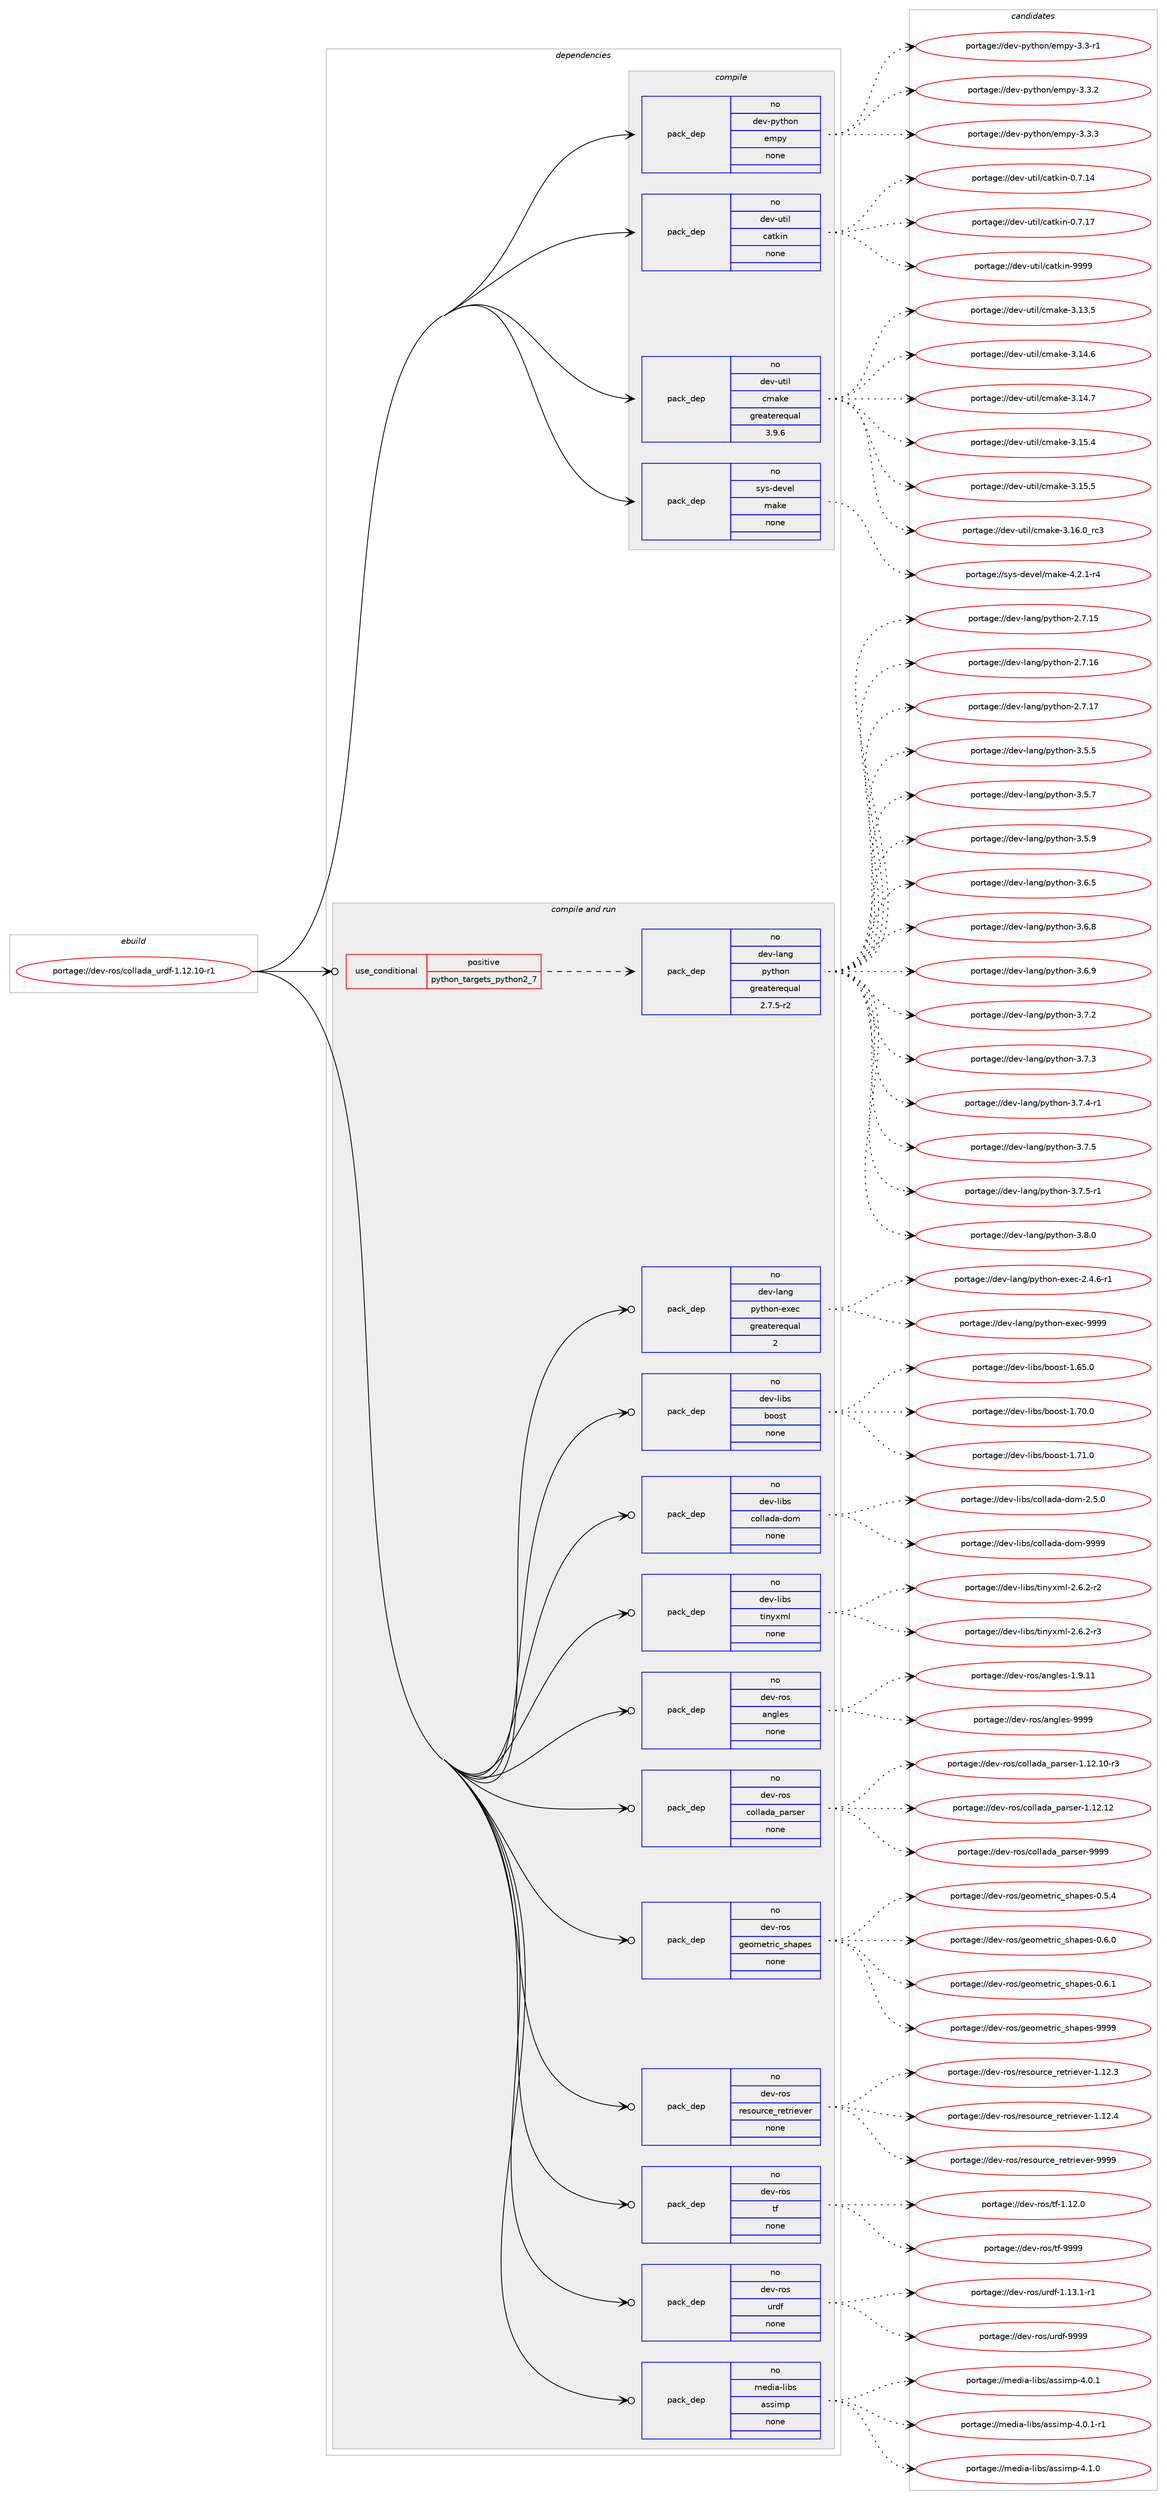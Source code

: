 digraph prolog {

# *************
# Graph options
# *************

newrank=true;
concentrate=true;
compound=true;
graph [rankdir=LR,fontname=Helvetica,fontsize=10,ranksep=1.5];#, ranksep=2.5, nodesep=0.2];
edge  [arrowhead=vee];
node  [fontname=Helvetica,fontsize=10];

# **********
# The ebuild
# **********

subgraph cluster_leftcol {
color=gray;
rank=same;
label=<<i>ebuild</i>>;
id [label="portage://dev-ros/collada_urdf-1.12.10-r1", color=red, width=4, href="../dev-ros/collada_urdf-1.12.10-r1.svg"];
}

# ****************
# The dependencies
# ****************

subgraph cluster_midcol {
color=gray;
label=<<i>dependencies</i>>;
subgraph cluster_compile {
fillcolor="#eeeeee";
style=filled;
label=<<i>compile</i>>;
subgraph pack139117 {
dependency184726 [label=<<TABLE BORDER="0" CELLBORDER="1" CELLSPACING="0" CELLPADDING="4" WIDTH="220"><TR><TD ROWSPAN="6" CELLPADDING="30">pack_dep</TD></TR><TR><TD WIDTH="110">no</TD></TR><TR><TD>dev-python</TD></TR><TR><TD>empy</TD></TR><TR><TD>none</TD></TR><TR><TD></TD></TR></TABLE>>, shape=none, color=blue];
}
id:e -> dependency184726:w [weight=20,style="solid",arrowhead="vee"];
subgraph pack139118 {
dependency184727 [label=<<TABLE BORDER="0" CELLBORDER="1" CELLSPACING="0" CELLPADDING="4" WIDTH="220"><TR><TD ROWSPAN="6" CELLPADDING="30">pack_dep</TD></TR><TR><TD WIDTH="110">no</TD></TR><TR><TD>dev-util</TD></TR><TR><TD>catkin</TD></TR><TR><TD>none</TD></TR><TR><TD></TD></TR></TABLE>>, shape=none, color=blue];
}
id:e -> dependency184727:w [weight=20,style="solid",arrowhead="vee"];
subgraph pack139119 {
dependency184728 [label=<<TABLE BORDER="0" CELLBORDER="1" CELLSPACING="0" CELLPADDING="4" WIDTH="220"><TR><TD ROWSPAN="6" CELLPADDING="30">pack_dep</TD></TR><TR><TD WIDTH="110">no</TD></TR><TR><TD>dev-util</TD></TR><TR><TD>cmake</TD></TR><TR><TD>greaterequal</TD></TR><TR><TD>3.9.6</TD></TR></TABLE>>, shape=none, color=blue];
}
id:e -> dependency184728:w [weight=20,style="solid",arrowhead="vee"];
subgraph pack139120 {
dependency184729 [label=<<TABLE BORDER="0" CELLBORDER="1" CELLSPACING="0" CELLPADDING="4" WIDTH="220"><TR><TD ROWSPAN="6" CELLPADDING="30">pack_dep</TD></TR><TR><TD WIDTH="110">no</TD></TR><TR><TD>sys-devel</TD></TR><TR><TD>make</TD></TR><TR><TD>none</TD></TR><TR><TD></TD></TR></TABLE>>, shape=none, color=blue];
}
id:e -> dependency184729:w [weight=20,style="solid",arrowhead="vee"];
}
subgraph cluster_compileandrun {
fillcolor="#eeeeee";
style=filled;
label=<<i>compile and run</i>>;
subgraph cond42181 {
dependency184730 [label=<<TABLE BORDER="0" CELLBORDER="1" CELLSPACING="0" CELLPADDING="4"><TR><TD ROWSPAN="3" CELLPADDING="10">use_conditional</TD></TR><TR><TD>positive</TD></TR><TR><TD>python_targets_python2_7</TD></TR></TABLE>>, shape=none, color=red];
subgraph pack139121 {
dependency184731 [label=<<TABLE BORDER="0" CELLBORDER="1" CELLSPACING="0" CELLPADDING="4" WIDTH="220"><TR><TD ROWSPAN="6" CELLPADDING="30">pack_dep</TD></TR><TR><TD WIDTH="110">no</TD></TR><TR><TD>dev-lang</TD></TR><TR><TD>python</TD></TR><TR><TD>greaterequal</TD></TR><TR><TD>2.7.5-r2</TD></TR></TABLE>>, shape=none, color=blue];
}
dependency184730:e -> dependency184731:w [weight=20,style="dashed",arrowhead="vee"];
}
id:e -> dependency184730:w [weight=20,style="solid",arrowhead="odotvee"];
subgraph pack139122 {
dependency184732 [label=<<TABLE BORDER="0" CELLBORDER="1" CELLSPACING="0" CELLPADDING="4" WIDTH="220"><TR><TD ROWSPAN="6" CELLPADDING="30">pack_dep</TD></TR><TR><TD WIDTH="110">no</TD></TR><TR><TD>dev-lang</TD></TR><TR><TD>python-exec</TD></TR><TR><TD>greaterequal</TD></TR><TR><TD>2</TD></TR></TABLE>>, shape=none, color=blue];
}
id:e -> dependency184732:w [weight=20,style="solid",arrowhead="odotvee"];
subgraph pack139123 {
dependency184733 [label=<<TABLE BORDER="0" CELLBORDER="1" CELLSPACING="0" CELLPADDING="4" WIDTH="220"><TR><TD ROWSPAN="6" CELLPADDING="30">pack_dep</TD></TR><TR><TD WIDTH="110">no</TD></TR><TR><TD>dev-libs</TD></TR><TR><TD>boost</TD></TR><TR><TD>none</TD></TR><TR><TD></TD></TR></TABLE>>, shape=none, color=blue];
}
id:e -> dependency184733:w [weight=20,style="solid",arrowhead="odotvee"];
subgraph pack139124 {
dependency184734 [label=<<TABLE BORDER="0" CELLBORDER="1" CELLSPACING="0" CELLPADDING="4" WIDTH="220"><TR><TD ROWSPAN="6" CELLPADDING="30">pack_dep</TD></TR><TR><TD WIDTH="110">no</TD></TR><TR><TD>dev-libs</TD></TR><TR><TD>collada-dom</TD></TR><TR><TD>none</TD></TR><TR><TD></TD></TR></TABLE>>, shape=none, color=blue];
}
id:e -> dependency184734:w [weight=20,style="solid",arrowhead="odotvee"];
subgraph pack139125 {
dependency184735 [label=<<TABLE BORDER="0" CELLBORDER="1" CELLSPACING="0" CELLPADDING="4" WIDTH="220"><TR><TD ROWSPAN="6" CELLPADDING="30">pack_dep</TD></TR><TR><TD WIDTH="110">no</TD></TR><TR><TD>dev-libs</TD></TR><TR><TD>tinyxml</TD></TR><TR><TD>none</TD></TR><TR><TD></TD></TR></TABLE>>, shape=none, color=blue];
}
id:e -> dependency184735:w [weight=20,style="solid",arrowhead="odotvee"];
subgraph pack139126 {
dependency184736 [label=<<TABLE BORDER="0" CELLBORDER="1" CELLSPACING="0" CELLPADDING="4" WIDTH="220"><TR><TD ROWSPAN="6" CELLPADDING="30">pack_dep</TD></TR><TR><TD WIDTH="110">no</TD></TR><TR><TD>dev-ros</TD></TR><TR><TD>angles</TD></TR><TR><TD>none</TD></TR><TR><TD></TD></TR></TABLE>>, shape=none, color=blue];
}
id:e -> dependency184736:w [weight=20,style="solid",arrowhead="odotvee"];
subgraph pack139127 {
dependency184737 [label=<<TABLE BORDER="0" CELLBORDER="1" CELLSPACING="0" CELLPADDING="4" WIDTH="220"><TR><TD ROWSPAN="6" CELLPADDING="30">pack_dep</TD></TR><TR><TD WIDTH="110">no</TD></TR><TR><TD>dev-ros</TD></TR><TR><TD>collada_parser</TD></TR><TR><TD>none</TD></TR><TR><TD></TD></TR></TABLE>>, shape=none, color=blue];
}
id:e -> dependency184737:w [weight=20,style="solid",arrowhead="odotvee"];
subgraph pack139128 {
dependency184738 [label=<<TABLE BORDER="0" CELLBORDER="1" CELLSPACING="0" CELLPADDING="4" WIDTH="220"><TR><TD ROWSPAN="6" CELLPADDING="30">pack_dep</TD></TR><TR><TD WIDTH="110">no</TD></TR><TR><TD>dev-ros</TD></TR><TR><TD>geometric_shapes</TD></TR><TR><TD>none</TD></TR><TR><TD></TD></TR></TABLE>>, shape=none, color=blue];
}
id:e -> dependency184738:w [weight=20,style="solid",arrowhead="odotvee"];
subgraph pack139129 {
dependency184739 [label=<<TABLE BORDER="0" CELLBORDER="1" CELLSPACING="0" CELLPADDING="4" WIDTH="220"><TR><TD ROWSPAN="6" CELLPADDING="30">pack_dep</TD></TR><TR><TD WIDTH="110">no</TD></TR><TR><TD>dev-ros</TD></TR><TR><TD>resource_retriever</TD></TR><TR><TD>none</TD></TR><TR><TD></TD></TR></TABLE>>, shape=none, color=blue];
}
id:e -> dependency184739:w [weight=20,style="solid",arrowhead="odotvee"];
subgraph pack139130 {
dependency184740 [label=<<TABLE BORDER="0" CELLBORDER="1" CELLSPACING="0" CELLPADDING="4" WIDTH="220"><TR><TD ROWSPAN="6" CELLPADDING="30">pack_dep</TD></TR><TR><TD WIDTH="110">no</TD></TR><TR><TD>dev-ros</TD></TR><TR><TD>tf</TD></TR><TR><TD>none</TD></TR><TR><TD></TD></TR></TABLE>>, shape=none, color=blue];
}
id:e -> dependency184740:w [weight=20,style="solid",arrowhead="odotvee"];
subgraph pack139131 {
dependency184741 [label=<<TABLE BORDER="0" CELLBORDER="1" CELLSPACING="0" CELLPADDING="4" WIDTH="220"><TR><TD ROWSPAN="6" CELLPADDING="30">pack_dep</TD></TR><TR><TD WIDTH="110">no</TD></TR><TR><TD>dev-ros</TD></TR><TR><TD>urdf</TD></TR><TR><TD>none</TD></TR><TR><TD></TD></TR></TABLE>>, shape=none, color=blue];
}
id:e -> dependency184741:w [weight=20,style="solid",arrowhead="odotvee"];
subgraph pack139132 {
dependency184742 [label=<<TABLE BORDER="0" CELLBORDER="1" CELLSPACING="0" CELLPADDING="4" WIDTH="220"><TR><TD ROWSPAN="6" CELLPADDING="30">pack_dep</TD></TR><TR><TD WIDTH="110">no</TD></TR><TR><TD>media-libs</TD></TR><TR><TD>assimp</TD></TR><TR><TD>none</TD></TR><TR><TD></TD></TR></TABLE>>, shape=none, color=blue];
}
id:e -> dependency184742:w [weight=20,style="solid",arrowhead="odotvee"];
}
subgraph cluster_run {
fillcolor="#eeeeee";
style=filled;
label=<<i>run</i>>;
}
}

# **************
# The candidates
# **************

subgraph cluster_choices {
rank=same;
color=gray;
label=<<i>candidates</i>>;

subgraph choice139117 {
color=black;
nodesep=1;
choiceportage1001011184511212111610411111047101109112121455146514511449 [label="portage://dev-python/empy-3.3-r1", color=red, width=4,href="../dev-python/empy-3.3-r1.svg"];
choiceportage1001011184511212111610411111047101109112121455146514650 [label="portage://dev-python/empy-3.3.2", color=red, width=4,href="../dev-python/empy-3.3.2.svg"];
choiceportage1001011184511212111610411111047101109112121455146514651 [label="portage://dev-python/empy-3.3.3", color=red, width=4,href="../dev-python/empy-3.3.3.svg"];
dependency184726:e -> choiceportage1001011184511212111610411111047101109112121455146514511449:w [style=dotted,weight="100"];
dependency184726:e -> choiceportage1001011184511212111610411111047101109112121455146514650:w [style=dotted,weight="100"];
dependency184726:e -> choiceportage1001011184511212111610411111047101109112121455146514651:w [style=dotted,weight="100"];
}
subgraph choice139118 {
color=black;
nodesep=1;
choiceportage1001011184511711610510847999711610710511045484655464952 [label="portage://dev-util/catkin-0.7.14", color=red, width=4,href="../dev-util/catkin-0.7.14.svg"];
choiceportage1001011184511711610510847999711610710511045484655464955 [label="portage://dev-util/catkin-0.7.17", color=red, width=4,href="../dev-util/catkin-0.7.17.svg"];
choiceportage100101118451171161051084799971161071051104557575757 [label="portage://dev-util/catkin-9999", color=red, width=4,href="../dev-util/catkin-9999.svg"];
dependency184727:e -> choiceportage1001011184511711610510847999711610710511045484655464952:w [style=dotted,weight="100"];
dependency184727:e -> choiceportage1001011184511711610510847999711610710511045484655464955:w [style=dotted,weight="100"];
dependency184727:e -> choiceportage100101118451171161051084799971161071051104557575757:w [style=dotted,weight="100"];
}
subgraph choice139119 {
color=black;
nodesep=1;
choiceportage1001011184511711610510847991099710710145514649514653 [label="portage://dev-util/cmake-3.13.5", color=red, width=4,href="../dev-util/cmake-3.13.5.svg"];
choiceportage1001011184511711610510847991099710710145514649524654 [label="portage://dev-util/cmake-3.14.6", color=red, width=4,href="../dev-util/cmake-3.14.6.svg"];
choiceportage1001011184511711610510847991099710710145514649524655 [label="portage://dev-util/cmake-3.14.7", color=red, width=4,href="../dev-util/cmake-3.14.7.svg"];
choiceportage1001011184511711610510847991099710710145514649534652 [label="portage://dev-util/cmake-3.15.4", color=red, width=4,href="../dev-util/cmake-3.15.4.svg"];
choiceportage1001011184511711610510847991099710710145514649534653 [label="portage://dev-util/cmake-3.15.5", color=red, width=4,href="../dev-util/cmake-3.15.5.svg"];
choiceportage1001011184511711610510847991099710710145514649544648951149951 [label="portage://dev-util/cmake-3.16.0_rc3", color=red, width=4,href="../dev-util/cmake-3.16.0_rc3.svg"];
dependency184728:e -> choiceportage1001011184511711610510847991099710710145514649514653:w [style=dotted,weight="100"];
dependency184728:e -> choiceportage1001011184511711610510847991099710710145514649524654:w [style=dotted,weight="100"];
dependency184728:e -> choiceportage1001011184511711610510847991099710710145514649524655:w [style=dotted,weight="100"];
dependency184728:e -> choiceportage1001011184511711610510847991099710710145514649534652:w [style=dotted,weight="100"];
dependency184728:e -> choiceportage1001011184511711610510847991099710710145514649534653:w [style=dotted,weight="100"];
dependency184728:e -> choiceportage1001011184511711610510847991099710710145514649544648951149951:w [style=dotted,weight="100"];
}
subgraph choice139120 {
color=black;
nodesep=1;
choiceportage1151211154510010111810110847109971071014552465046494511452 [label="portage://sys-devel/make-4.2.1-r4", color=red, width=4,href="../sys-devel/make-4.2.1-r4.svg"];
dependency184729:e -> choiceportage1151211154510010111810110847109971071014552465046494511452:w [style=dotted,weight="100"];
}
subgraph choice139121 {
color=black;
nodesep=1;
choiceportage10010111845108971101034711212111610411111045504655464953 [label="portage://dev-lang/python-2.7.15", color=red, width=4,href="../dev-lang/python-2.7.15.svg"];
choiceportage10010111845108971101034711212111610411111045504655464954 [label="portage://dev-lang/python-2.7.16", color=red, width=4,href="../dev-lang/python-2.7.16.svg"];
choiceportage10010111845108971101034711212111610411111045504655464955 [label="portage://dev-lang/python-2.7.17", color=red, width=4,href="../dev-lang/python-2.7.17.svg"];
choiceportage100101118451089711010347112121116104111110455146534653 [label="portage://dev-lang/python-3.5.5", color=red, width=4,href="../dev-lang/python-3.5.5.svg"];
choiceportage100101118451089711010347112121116104111110455146534655 [label="portage://dev-lang/python-3.5.7", color=red, width=4,href="../dev-lang/python-3.5.7.svg"];
choiceportage100101118451089711010347112121116104111110455146534657 [label="portage://dev-lang/python-3.5.9", color=red, width=4,href="../dev-lang/python-3.5.9.svg"];
choiceportage100101118451089711010347112121116104111110455146544653 [label="portage://dev-lang/python-3.6.5", color=red, width=4,href="../dev-lang/python-3.6.5.svg"];
choiceportage100101118451089711010347112121116104111110455146544656 [label="portage://dev-lang/python-3.6.8", color=red, width=4,href="../dev-lang/python-3.6.8.svg"];
choiceportage100101118451089711010347112121116104111110455146544657 [label="portage://dev-lang/python-3.6.9", color=red, width=4,href="../dev-lang/python-3.6.9.svg"];
choiceportage100101118451089711010347112121116104111110455146554650 [label="portage://dev-lang/python-3.7.2", color=red, width=4,href="../dev-lang/python-3.7.2.svg"];
choiceportage100101118451089711010347112121116104111110455146554651 [label="portage://dev-lang/python-3.7.3", color=red, width=4,href="../dev-lang/python-3.7.3.svg"];
choiceportage1001011184510897110103471121211161041111104551465546524511449 [label="portage://dev-lang/python-3.7.4-r1", color=red, width=4,href="../dev-lang/python-3.7.4-r1.svg"];
choiceportage100101118451089711010347112121116104111110455146554653 [label="portage://dev-lang/python-3.7.5", color=red, width=4,href="../dev-lang/python-3.7.5.svg"];
choiceportage1001011184510897110103471121211161041111104551465546534511449 [label="portage://dev-lang/python-3.7.5-r1", color=red, width=4,href="../dev-lang/python-3.7.5-r1.svg"];
choiceportage100101118451089711010347112121116104111110455146564648 [label="portage://dev-lang/python-3.8.0", color=red, width=4,href="../dev-lang/python-3.8.0.svg"];
dependency184731:e -> choiceportage10010111845108971101034711212111610411111045504655464953:w [style=dotted,weight="100"];
dependency184731:e -> choiceportage10010111845108971101034711212111610411111045504655464954:w [style=dotted,weight="100"];
dependency184731:e -> choiceportage10010111845108971101034711212111610411111045504655464955:w [style=dotted,weight="100"];
dependency184731:e -> choiceportage100101118451089711010347112121116104111110455146534653:w [style=dotted,weight="100"];
dependency184731:e -> choiceportage100101118451089711010347112121116104111110455146534655:w [style=dotted,weight="100"];
dependency184731:e -> choiceportage100101118451089711010347112121116104111110455146534657:w [style=dotted,weight="100"];
dependency184731:e -> choiceportage100101118451089711010347112121116104111110455146544653:w [style=dotted,weight="100"];
dependency184731:e -> choiceportage100101118451089711010347112121116104111110455146544656:w [style=dotted,weight="100"];
dependency184731:e -> choiceportage100101118451089711010347112121116104111110455146544657:w [style=dotted,weight="100"];
dependency184731:e -> choiceportage100101118451089711010347112121116104111110455146554650:w [style=dotted,weight="100"];
dependency184731:e -> choiceportage100101118451089711010347112121116104111110455146554651:w [style=dotted,weight="100"];
dependency184731:e -> choiceportage1001011184510897110103471121211161041111104551465546524511449:w [style=dotted,weight="100"];
dependency184731:e -> choiceportage100101118451089711010347112121116104111110455146554653:w [style=dotted,weight="100"];
dependency184731:e -> choiceportage1001011184510897110103471121211161041111104551465546534511449:w [style=dotted,weight="100"];
dependency184731:e -> choiceportage100101118451089711010347112121116104111110455146564648:w [style=dotted,weight="100"];
}
subgraph choice139122 {
color=black;
nodesep=1;
choiceportage10010111845108971101034711212111610411111045101120101994550465246544511449 [label="portage://dev-lang/python-exec-2.4.6-r1", color=red, width=4,href="../dev-lang/python-exec-2.4.6-r1.svg"];
choiceportage10010111845108971101034711212111610411111045101120101994557575757 [label="portage://dev-lang/python-exec-9999", color=red, width=4,href="../dev-lang/python-exec-9999.svg"];
dependency184732:e -> choiceportage10010111845108971101034711212111610411111045101120101994550465246544511449:w [style=dotted,weight="100"];
dependency184732:e -> choiceportage10010111845108971101034711212111610411111045101120101994557575757:w [style=dotted,weight="100"];
}
subgraph choice139123 {
color=black;
nodesep=1;
choiceportage1001011184510810598115479811111111511645494654534648 [label="portage://dev-libs/boost-1.65.0", color=red, width=4,href="../dev-libs/boost-1.65.0.svg"];
choiceportage1001011184510810598115479811111111511645494655484648 [label="portage://dev-libs/boost-1.70.0", color=red, width=4,href="../dev-libs/boost-1.70.0.svg"];
choiceportage1001011184510810598115479811111111511645494655494648 [label="portage://dev-libs/boost-1.71.0", color=red, width=4,href="../dev-libs/boost-1.71.0.svg"];
dependency184733:e -> choiceportage1001011184510810598115479811111111511645494654534648:w [style=dotted,weight="100"];
dependency184733:e -> choiceportage1001011184510810598115479811111111511645494655484648:w [style=dotted,weight="100"];
dependency184733:e -> choiceportage1001011184510810598115479811111111511645494655494648:w [style=dotted,weight="100"];
}
subgraph choice139124 {
color=black;
nodesep=1;
choiceportage10010111845108105981154799111108108971009745100111109455046534648 [label="portage://dev-libs/collada-dom-2.5.0", color=red, width=4,href="../dev-libs/collada-dom-2.5.0.svg"];
choiceportage100101118451081059811547991111081089710097451001111094557575757 [label="portage://dev-libs/collada-dom-9999", color=red, width=4,href="../dev-libs/collada-dom-9999.svg"];
dependency184734:e -> choiceportage10010111845108105981154799111108108971009745100111109455046534648:w [style=dotted,weight="100"];
dependency184734:e -> choiceportage100101118451081059811547991111081089710097451001111094557575757:w [style=dotted,weight="100"];
}
subgraph choice139125 {
color=black;
nodesep=1;
choiceportage1001011184510810598115471161051101211201091084550465446504511450 [label="portage://dev-libs/tinyxml-2.6.2-r2", color=red, width=4,href="../dev-libs/tinyxml-2.6.2-r2.svg"];
choiceportage1001011184510810598115471161051101211201091084550465446504511451 [label="portage://dev-libs/tinyxml-2.6.2-r3", color=red, width=4,href="../dev-libs/tinyxml-2.6.2-r3.svg"];
dependency184735:e -> choiceportage1001011184510810598115471161051101211201091084550465446504511450:w [style=dotted,weight="100"];
dependency184735:e -> choiceportage1001011184510810598115471161051101211201091084550465446504511451:w [style=dotted,weight="100"];
}
subgraph choice139126 {
color=black;
nodesep=1;
choiceportage10010111845114111115479711010310810111545494657464949 [label="portage://dev-ros/angles-1.9.11", color=red, width=4,href="../dev-ros/angles-1.9.11.svg"];
choiceportage1001011184511411111547971101031081011154557575757 [label="portage://dev-ros/angles-9999", color=red, width=4,href="../dev-ros/angles-9999.svg"];
dependency184736:e -> choiceportage10010111845114111115479711010310810111545494657464949:w [style=dotted,weight="100"];
dependency184736:e -> choiceportage1001011184511411111547971101031081011154557575757:w [style=dotted,weight="100"];
}
subgraph choice139127 {
color=black;
nodesep=1;
choiceportage1001011184511411111547991111081089710097951129711411510111445494649504649484511451 [label="portage://dev-ros/collada_parser-1.12.10-r3", color=red, width=4,href="../dev-ros/collada_parser-1.12.10-r3.svg"];
choiceportage100101118451141111154799111108108971009795112971141151011144549464950464950 [label="portage://dev-ros/collada_parser-1.12.12", color=red, width=4,href="../dev-ros/collada_parser-1.12.12.svg"];
choiceportage100101118451141111154799111108108971009795112971141151011144557575757 [label="portage://dev-ros/collada_parser-9999", color=red, width=4,href="../dev-ros/collada_parser-9999.svg"];
dependency184737:e -> choiceportage1001011184511411111547991111081089710097951129711411510111445494649504649484511451:w [style=dotted,weight="100"];
dependency184737:e -> choiceportage100101118451141111154799111108108971009795112971141151011144549464950464950:w [style=dotted,weight="100"];
dependency184737:e -> choiceportage100101118451141111154799111108108971009795112971141151011144557575757:w [style=dotted,weight="100"];
}
subgraph choice139128 {
color=black;
nodesep=1;
choiceportage1001011184511411111547103101111109101116114105999511510497112101115454846534652 [label="portage://dev-ros/geometric_shapes-0.5.4", color=red, width=4,href="../dev-ros/geometric_shapes-0.5.4.svg"];
choiceportage1001011184511411111547103101111109101116114105999511510497112101115454846544648 [label="portage://dev-ros/geometric_shapes-0.6.0", color=red, width=4,href="../dev-ros/geometric_shapes-0.6.0.svg"];
choiceportage1001011184511411111547103101111109101116114105999511510497112101115454846544649 [label="portage://dev-ros/geometric_shapes-0.6.1", color=red, width=4,href="../dev-ros/geometric_shapes-0.6.1.svg"];
choiceportage10010111845114111115471031011111091011161141059995115104971121011154557575757 [label="portage://dev-ros/geometric_shapes-9999", color=red, width=4,href="../dev-ros/geometric_shapes-9999.svg"];
dependency184738:e -> choiceportage1001011184511411111547103101111109101116114105999511510497112101115454846534652:w [style=dotted,weight="100"];
dependency184738:e -> choiceportage1001011184511411111547103101111109101116114105999511510497112101115454846544648:w [style=dotted,weight="100"];
dependency184738:e -> choiceportage1001011184511411111547103101111109101116114105999511510497112101115454846544649:w [style=dotted,weight="100"];
dependency184738:e -> choiceportage10010111845114111115471031011111091011161141059995115104971121011154557575757:w [style=dotted,weight="100"];
}
subgraph choice139129 {
color=black;
nodesep=1;
choiceportage1001011184511411111547114101115111117114991019511410111611410510111810111445494649504651 [label="portage://dev-ros/resource_retriever-1.12.3", color=red, width=4,href="../dev-ros/resource_retriever-1.12.3.svg"];
choiceportage1001011184511411111547114101115111117114991019511410111611410510111810111445494649504652 [label="portage://dev-ros/resource_retriever-1.12.4", color=red, width=4,href="../dev-ros/resource_retriever-1.12.4.svg"];
choiceportage100101118451141111154711410111511111711499101951141011161141051011181011144557575757 [label="portage://dev-ros/resource_retriever-9999", color=red, width=4,href="../dev-ros/resource_retriever-9999.svg"];
dependency184739:e -> choiceportage1001011184511411111547114101115111117114991019511410111611410510111810111445494649504651:w [style=dotted,weight="100"];
dependency184739:e -> choiceportage1001011184511411111547114101115111117114991019511410111611410510111810111445494649504652:w [style=dotted,weight="100"];
dependency184739:e -> choiceportage100101118451141111154711410111511111711499101951141011161141051011181011144557575757:w [style=dotted,weight="100"];
}
subgraph choice139130 {
color=black;
nodesep=1;
choiceportage100101118451141111154711610245494649504648 [label="portage://dev-ros/tf-1.12.0", color=red, width=4,href="../dev-ros/tf-1.12.0.svg"];
choiceportage10010111845114111115471161024557575757 [label="portage://dev-ros/tf-9999", color=red, width=4,href="../dev-ros/tf-9999.svg"];
dependency184740:e -> choiceportage100101118451141111154711610245494649504648:w [style=dotted,weight="100"];
dependency184740:e -> choiceportage10010111845114111115471161024557575757:w [style=dotted,weight="100"];
}
subgraph choice139131 {
color=black;
nodesep=1;
choiceportage1001011184511411111547117114100102454946495146494511449 [label="portage://dev-ros/urdf-1.13.1-r1", color=red, width=4,href="../dev-ros/urdf-1.13.1-r1.svg"];
choiceportage10010111845114111115471171141001024557575757 [label="portage://dev-ros/urdf-9999", color=red, width=4,href="../dev-ros/urdf-9999.svg"];
dependency184741:e -> choiceportage1001011184511411111547117114100102454946495146494511449:w [style=dotted,weight="100"];
dependency184741:e -> choiceportage10010111845114111115471171141001024557575757:w [style=dotted,weight="100"];
}
subgraph choice139132 {
color=black;
nodesep=1;
choiceportage1091011001059745108105981154797115115105109112455246484649 [label="portage://media-libs/assimp-4.0.1", color=red, width=4,href="../media-libs/assimp-4.0.1.svg"];
choiceportage10910110010597451081059811547971151151051091124552464846494511449 [label="portage://media-libs/assimp-4.0.1-r1", color=red, width=4,href="../media-libs/assimp-4.0.1-r1.svg"];
choiceportage1091011001059745108105981154797115115105109112455246494648 [label="portage://media-libs/assimp-4.1.0", color=red, width=4,href="../media-libs/assimp-4.1.0.svg"];
dependency184742:e -> choiceportage1091011001059745108105981154797115115105109112455246484649:w [style=dotted,weight="100"];
dependency184742:e -> choiceportage10910110010597451081059811547971151151051091124552464846494511449:w [style=dotted,weight="100"];
dependency184742:e -> choiceportage1091011001059745108105981154797115115105109112455246494648:w [style=dotted,weight="100"];
}
}

}
